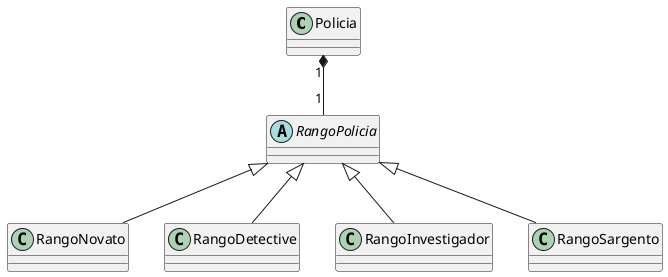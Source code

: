 @startuml RangoPolicia_concretas
class Policia {}
abstract class RangoPolicia {}
Policia "1" *-- "1" RangoPolicia
class RangoNovato extends RangoPolicia {}
class RangoDetective extends RangoPolicia {}
class RangoInvestigador extends RangoPolicia {}
class RangoSargento extends RangoPolicia {}
@enduml
